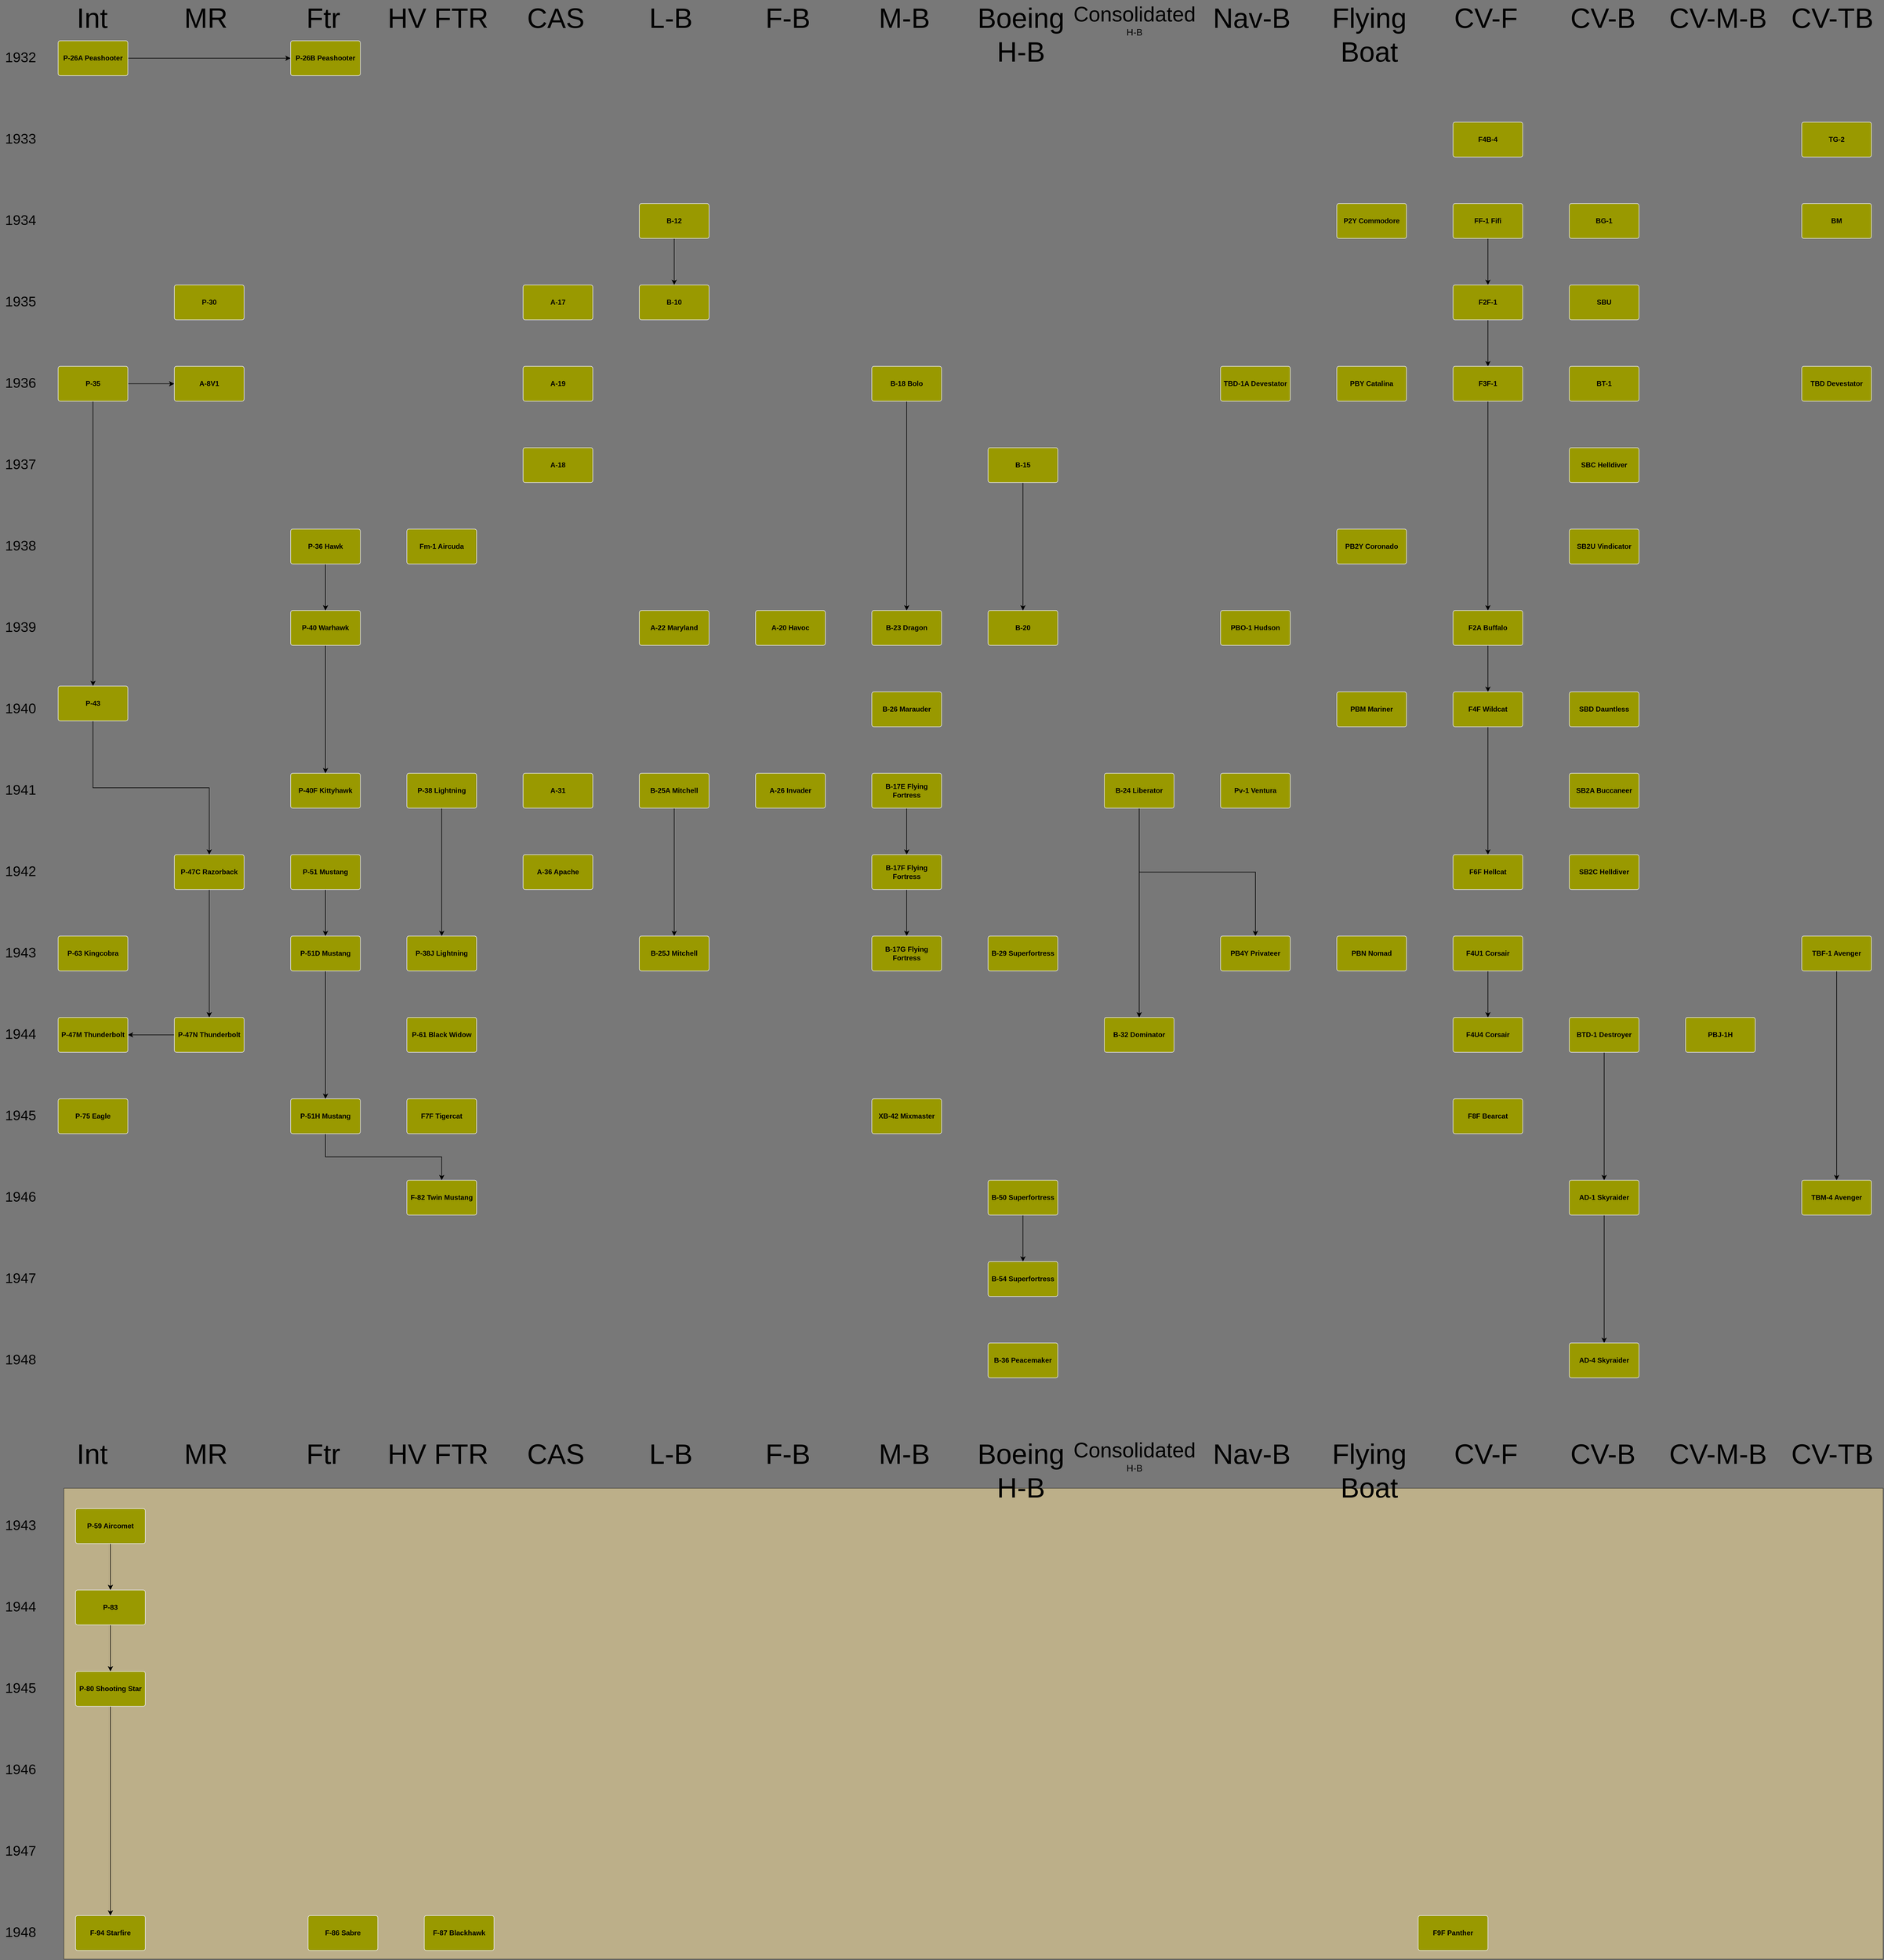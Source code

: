 <mxfile version="14.1.8" type="device"><diagram id="mo2ha_oXzPcmy4B55Pkt" name="Page-1"><mxGraphModel dx="1086" dy="966" grid="1" gridSize="10" guides="1" tooltips="1" connect="1" arrows="1" fold="1" page="1" pageScale="1" pageWidth="827" pageHeight="1169" background="#787878" math="0" shadow="0"><root><mxCell id="0"/><mxCell id="1" parent="0"/><mxCell id="sWSm4tRoCDuhGxG1UKcN-20" value="" style="edgeStyle=orthogonalEdgeStyle;rounded=0;orthogonalLoop=1;jettySize=auto;html=1;" parent="1" source="sWSm4tRoCDuhGxG1UKcN-1" target="sWSm4tRoCDuhGxG1UKcN-19" edge="1"><mxGeometry relative="1" as="geometry"/></mxCell><mxCell id="sWSm4tRoCDuhGxG1UKcN-120" value="" style="edgeStyle=orthogonalEdgeStyle;rounded=0;orthogonalLoop=1;jettySize=auto;html=1;" parent="1" source="sWSm4tRoCDuhGxG1UKcN-1" target="sWSm4tRoCDuhGxG1UKcN-119" edge="1"><mxGeometry relative="1" as="geometry"/></mxCell><mxCell id="sWSm4tRoCDuhGxG1UKcN-1" value="&lt;b&gt;P-35&lt;br&gt;&lt;/b&gt;" style="rounded=1;whiteSpace=wrap;html=1;arcSize=6;fillColor=#999900;strokeColor=#E6E6E6;" parent="1" vertex="1"><mxGeometry x="120" y="660.118" width="120" height="60" as="geometry"/></mxCell><mxCell id="sWSm4tRoCDuhGxG1UKcN-119" value="&lt;b&gt;A-8V1&lt;br&gt;&lt;/b&gt;" style="rounded=1;whiteSpace=wrap;html=1;arcSize=6;fillColor=#999900;strokeColor=#E6E6E6;" parent="1" vertex="1"><mxGeometry x="320" y="660.118" width="120" height="60" as="geometry"/></mxCell><mxCell id="sWSm4tRoCDuhGxG1UKcN-121" value="&lt;b&gt;P-30&lt;br&gt;&lt;/b&gt;" style="rounded=1;whiteSpace=wrap;html=1;arcSize=6;fillColor=#999900;strokeColor=#E6E6E6;" parent="1" vertex="1"><mxGeometry x="320" y="520.118" width="120" height="60" as="geometry"/></mxCell><mxCell id="sWSm4tRoCDuhGxG1UKcN-91" value="" style="edgeStyle=orthogonalEdgeStyle;rounded=0;orthogonalLoop=1;jettySize=auto;html=1;" parent="1" source="sWSm4tRoCDuhGxG1UKcN-88" target="sWSm4tRoCDuhGxG1UKcN-90" edge="1"><mxGeometry relative="1" as="geometry"/></mxCell><mxCell id="sWSm4tRoCDuhGxG1UKcN-88" value="&lt;b&gt;P-26A Peashooter&lt;br&gt;&lt;/b&gt;" style="rounded=1;whiteSpace=wrap;html=1;arcSize=6;fillColor=#999900;strokeColor=#E6E6E6;" parent="1" vertex="1"><mxGeometry x="120" y="100.118" width="120" height="60" as="geometry"/></mxCell><mxCell id="sWSm4tRoCDuhGxG1UKcN-90" value="&lt;b&gt;P-26B Peashooter&lt;/b&gt;&lt;b&gt;&lt;br&gt;&lt;/b&gt;" style="rounded=1;whiteSpace=wrap;html=1;arcSize=6;fillColor=#999900;strokeColor=#E6E6E6;" parent="1" vertex="1"><mxGeometry x="520" y="100.118" width="120" height="60" as="geometry"/></mxCell><mxCell id="sWSm4tRoCDuhGxG1UKcN-22" value="" style="edgeStyle=orthogonalEdgeStyle;rounded=0;orthogonalLoop=1;jettySize=auto;html=1;exitX=0.5;exitY=1;exitDx=0;exitDy=0;" parent="1" source="sWSm4tRoCDuhGxG1UKcN-19" target="sWSm4tRoCDuhGxG1UKcN-23" edge="1"><mxGeometry relative="1" as="geometry"/></mxCell><mxCell id="sWSm4tRoCDuhGxG1UKcN-19" value="&lt;b&gt;P-43&lt;br&gt;&lt;/b&gt;" style="rounded=1;whiteSpace=wrap;html=1;arcSize=6;fillColor=#999900;strokeColor=#E6E6E6;" parent="1" vertex="1"><mxGeometry x="120" y="1210.118" width="120" height="60" as="geometry"/></mxCell><mxCell id="sWSm4tRoCDuhGxG1UKcN-35" value="&lt;b&gt;P-63 Kingcobra&lt;br&gt;&lt;/b&gt;" style="rounded=1;whiteSpace=wrap;html=1;arcSize=6;fillColor=#999900;strokeColor=#E6E6E6;" parent="1" vertex="1"><mxGeometry x="120" y="1640.118" width="120" height="60" as="geometry"/></mxCell><mxCell id="sWSm4tRoCDuhGxG1UKcN-26" value="" style="edgeStyle=orthogonalEdgeStyle;rounded=0;orthogonalLoop=1;jettySize=auto;html=1;" parent="1" source="sWSm4tRoCDuhGxG1UKcN-23" target="sWSm4tRoCDuhGxG1UKcN-25" edge="1"><mxGeometry relative="1" as="geometry"/></mxCell><mxCell id="sWSm4tRoCDuhGxG1UKcN-23" value="&lt;b&gt;P-47C Razorback&lt;br&gt;&lt;/b&gt;" style="rounded=1;whiteSpace=wrap;html=1;arcSize=6;fillColor=#999900;strokeColor=#E6E6E6;" parent="1" vertex="1"><mxGeometry x="320" y="1500.118" width="120" height="60" as="geometry"/></mxCell><mxCell id="sWSm4tRoCDuhGxG1UKcN-63" style="edgeStyle=orthogonalEdgeStyle;rounded=0;orthogonalLoop=1;jettySize=auto;html=1;exitX=0.5;exitY=1;exitDx=0;exitDy=0;" parent="1" source="sWSm4tRoCDuhGxG1UKcN-39" target="sWSm4tRoCDuhGxG1UKcN-61" edge="1"><mxGeometry relative="1" as="geometry"/></mxCell><mxCell id="sWSm4tRoCDuhGxG1UKcN-39" value="&lt;b&gt;P-51H Mustang&lt;br&gt;&lt;/b&gt;" style="rounded=1;whiteSpace=wrap;html=1;arcSize=6;fillColor=#999900;strokeColor=#E6E6E6;" parent="1" vertex="1"><mxGeometry x="520" y="1920.118" width="120" height="60" as="geometry"/></mxCell><mxCell id="sWSm4tRoCDuhGxG1UKcN-64" value="&lt;b&gt;F7F Tigercat&lt;br&gt;&lt;/b&gt;" style="rounded=1;whiteSpace=wrap;html=1;arcSize=6;fillColor=#999900;strokeColor=#E6E6E6;" parent="1" vertex="1"><mxGeometry x="720" y="1920.118" width="120" height="60" as="geometry"/></mxCell><mxCell id="sWSm4tRoCDuhGxG1UKcN-66" value="&lt;b&gt;P-61 Black Widow&lt;br&gt;&lt;/b&gt;" style="rounded=1;whiteSpace=wrap;html=1;arcSize=6;fillColor=#999900;strokeColor=#E6E6E6;" parent="1" vertex="1"><mxGeometry x="720" y="1780.118" width="120" height="60" as="geometry"/></mxCell><mxCell id="sWSm4tRoCDuhGxG1UKcN-68" value="&lt;b&gt;P-38J&amp;nbsp;&lt;/b&gt;&lt;b&gt;Lightning&lt;/b&gt;&lt;b&gt;&lt;br&gt;&lt;/b&gt;" style="rounded=1;whiteSpace=wrap;html=1;arcSize=6;fillColor=#999900;strokeColor=#E6E6E6;" parent="1" vertex="1"><mxGeometry x="720" y="1640.118" width="120" height="60" as="geometry"/></mxCell><mxCell id="sWSm4tRoCDuhGxG1UKcN-72" style="edgeStyle=orthogonalEdgeStyle;rounded=0;orthogonalLoop=1;jettySize=auto;html=1;" parent="1" source="sWSm4tRoCDuhGxG1UKcN-70" target="sWSm4tRoCDuhGxG1UKcN-68" edge="1"><mxGeometry relative="1" as="geometry"/></mxCell><mxCell id="sWSm4tRoCDuhGxG1UKcN-70" value="&lt;b&gt;P-38 Lightning&lt;br&gt;&lt;/b&gt;" style="rounded=1;whiteSpace=wrap;html=1;arcSize=6;fillColor=#999900;strokeColor=#E6E6E6;" parent="1" vertex="1"><mxGeometry x="720" y="1360.118" width="120" height="60" as="geometry"/></mxCell><mxCell id="sWSm4tRoCDuhGxG1UKcN-134" value="&lt;b&gt;A-31&lt;br&gt;&lt;/b&gt;" style="rounded=1;whiteSpace=wrap;html=1;arcSize=6;fillColor=#999900;strokeColor=#E6E6E6;" parent="1" vertex="1"><mxGeometry x="920" y="1360.118" width="120" height="60" as="geometry"/></mxCell><mxCell id="sWSm4tRoCDuhGxG1UKcN-141" value="" style="edgeStyle=orthogonalEdgeStyle;rounded=0;orthogonalLoop=1;jettySize=auto;html=1;entryX=0.5;entryY=0;entryDx=0;entryDy=0;" parent="1" source="sWSm4tRoCDuhGxG1UKcN-138" target="sWSm4tRoCDuhGxG1UKcN-142" edge="1"><mxGeometry relative="1" as="geometry"><mxPoint x="1180.0" y="1500.118" as="targetPoint"/></mxGeometry></mxCell><mxCell id="sWSm4tRoCDuhGxG1UKcN-138" value="&lt;b&gt;B-25A Mitchell&lt;br&gt;&lt;/b&gt;" style="rounded=1;whiteSpace=wrap;html=1;arcSize=6;fillColor=#999900;strokeColor=#E6E6E6;" parent="1" vertex="1"><mxGeometry x="1120" y="1360.118" width="120" height="60" as="geometry"/></mxCell><mxCell id="sWSm4tRoCDuhGxG1UKcN-155" value="&lt;b&gt;A-26 Invader&lt;br&gt;&lt;/b&gt;" style="rounded=1;whiteSpace=wrap;html=1;arcSize=6;fillColor=#999900;strokeColor=#E6E6E6;" parent="1" vertex="1"><mxGeometry x="1320" y="1360.118" width="120" height="60" as="geometry"/></mxCell><mxCell id="sWSm4tRoCDuhGxG1UKcN-151" value="&lt;b&gt;A-22 Maryland&lt;br&gt;&lt;/b&gt;" style="rounded=1;whiteSpace=wrap;html=1;arcSize=6;fillColor=#999900;strokeColor=#E6E6E6;" parent="1" vertex="1"><mxGeometry x="1120" y="1080.118" width="120" height="60" as="geometry"/></mxCell><mxCell id="sWSm4tRoCDuhGxG1UKcN-153" value="&lt;b&gt;A-20 Havoc&lt;br&gt;&lt;/b&gt;" style="rounded=1;whiteSpace=wrap;html=1;arcSize=6;fillColor=#999900;strokeColor=#E6E6E6;" parent="1" vertex="1"><mxGeometry x="1320" y="1080.118" width="120" height="60" as="geometry"/></mxCell><mxCell id="sWSm4tRoCDuhGxG1UKcN-142" value="&lt;b&gt;B-25J Mitchell&lt;br&gt;&lt;/b&gt;" style="rounded=1;whiteSpace=wrap;html=1;arcSize=6;fillColor=#999900;strokeColor=#E6E6E6;" parent="1" vertex="1"><mxGeometry x="1120" y="1640.118" width="120" height="60" as="geometry"/></mxCell><mxCell id="sWSm4tRoCDuhGxG1UKcN-136" value="&lt;b&gt;A-36 Apache&lt;br&gt;&lt;/b&gt;" style="rounded=1;whiteSpace=wrap;html=1;arcSize=6;fillColor=#999900;strokeColor=#E6E6E6;" parent="1" vertex="1"><mxGeometry x="920" y="1500.118" width="120" height="60" as="geometry"/></mxCell><mxCell id="sWSm4tRoCDuhGxG1UKcN-61" value="&lt;b&gt;F-82 Twin Mustang&lt;br&gt;&lt;/b&gt;" style="rounded=1;whiteSpace=wrap;html=1;arcSize=6;fillColor=#999900;strokeColor=#E6E6E6;" parent="1" vertex="1"><mxGeometry x="720" y="2060.118" width="120" height="60" as="geometry"/></mxCell><mxCell id="sWSm4tRoCDuhGxG1UKcN-228" value="&lt;b&gt;B-36 Peacemaker&lt;br&gt;&lt;/b&gt;" style="rounded=1;whiteSpace=wrap;html=1;arcSize=6;fillColor=#999900;strokeColor=#E6E6E6;" parent="1" vertex="1"><mxGeometry x="1720" y="2340.118" width="120" height="60" as="geometry"/></mxCell><mxCell id="sWSm4tRoCDuhGxG1UKcN-231" value="" style="edgeStyle=orthogonalEdgeStyle;rounded=0;orthogonalLoop=1;jettySize=auto;html=1;" parent="1" source="sWSm4tRoCDuhGxG1UKcN-196" target="sWSm4tRoCDuhGxG1UKcN-230" edge="1"><mxGeometry relative="1" as="geometry"/></mxCell><mxCell id="sWSm4tRoCDuhGxG1UKcN-196" value="&lt;b&gt;B-50 Superfortress&lt;br&gt;&lt;/b&gt;" style="rounded=1;whiteSpace=wrap;html=1;arcSize=6;fillColor=#999900;strokeColor=#E6E6E6;" parent="1" vertex="1"><mxGeometry x="1720" y="2060.118" width="120" height="60" as="geometry"/></mxCell><mxCell id="sWSm4tRoCDuhGxG1UKcN-230" value="&lt;b&gt;B-54 Superfortress&lt;br&gt;&lt;/b&gt;" style="rounded=1;whiteSpace=wrap;html=1;arcSize=6;fillColor=#999900;strokeColor=#E6E6E6;" parent="1" vertex="1"><mxGeometry x="1720" y="2200.118" width="120" height="60" as="geometry"/></mxCell><mxCell id="sWSm4tRoCDuhGxG1UKcN-48" style="edgeStyle=orthogonalEdgeStyle;rounded=0;orthogonalLoop=1;jettySize=auto;html=1;" parent="1" source="sWSm4tRoCDuhGxG1UKcN-43" target="sWSm4tRoCDuhGxG1UKcN-39" edge="1"><mxGeometry relative="1" as="geometry"/></mxCell><mxCell id="sWSm4tRoCDuhGxG1UKcN-43" value="&lt;b&gt;P-51D Mustang&lt;br&gt;&lt;/b&gt;" style="rounded=1;whiteSpace=wrap;html=1;arcSize=6;fillColor=#999900;strokeColor=#E6E6E6;" parent="1" vertex="1"><mxGeometry x="520" y="1640.118" width="120" height="60" as="geometry"/></mxCell><mxCell id="sWSm4tRoCDuhGxG1UKcN-47" value="" style="edgeStyle=orthogonalEdgeStyle;rounded=0;orthogonalLoop=1;jettySize=auto;html=1;" parent="1" source="sWSm4tRoCDuhGxG1UKcN-45" target="sWSm4tRoCDuhGxG1UKcN-43" edge="1"><mxGeometry relative="1" as="geometry"/></mxCell><mxCell id="sWSm4tRoCDuhGxG1UKcN-45" value="&lt;b&gt;P-51 Mustang&lt;br&gt;&lt;/b&gt;" style="rounded=1;whiteSpace=wrap;html=1;arcSize=6;fillColor=#999900;strokeColor=#E6E6E6;" parent="1" vertex="1"><mxGeometry x="520" y="1500.118" width="120" height="60" as="geometry"/></mxCell><mxCell id="sWSm4tRoCDuhGxG1UKcN-49" value="&lt;b&gt;P-40F Kittyhawk&lt;br&gt;&lt;/b&gt;" style="rounded=1;whiteSpace=wrap;html=1;arcSize=6;fillColor=#999900;strokeColor=#E6E6E6;" parent="1" vertex="1"><mxGeometry x="520" y="1360.118" width="120" height="60" as="geometry"/></mxCell><mxCell id="sWSm4tRoCDuhGxG1UKcN-58" style="edgeStyle=orthogonalEdgeStyle;rounded=0;orthogonalLoop=1;jettySize=auto;html=1;" parent="1" source="sWSm4tRoCDuhGxG1UKcN-53" target="sWSm4tRoCDuhGxG1UKcN-49" edge="1"><mxGeometry relative="1" as="geometry"/></mxCell><mxCell id="sWSm4tRoCDuhGxG1UKcN-53" value="&lt;b&gt;P-40 Warhawk&lt;br&gt;&lt;/b&gt;" style="rounded=1;whiteSpace=wrap;html=1;arcSize=6;fillColor=#999900;strokeColor=#E6E6E6;" parent="1" vertex="1"><mxGeometry x="520" y="1080.118" width="120" height="60" as="geometry"/></mxCell><mxCell id="sWSm4tRoCDuhGxG1UKcN-57" value="" style="edgeStyle=orthogonalEdgeStyle;rounded=0;orthogonalLoop=1;jettySize=auto;html=1;" parent="1" source="sWSm4tRoCDuhGxG1UKcN-55" target="sWSm4tRoCDuhGxG1UKcN-53" edge="1"><mxGeometry relative="1" as="geometry"/></mxCell><mxCell id="sWSm4tRoCDuhGxG1UKcN-55" value="&lt;b&gt;P-36 Hawk&lt;br&gt;&lt;/b&gt;" style="rounded=1;whiteSpace=wrap;html=1;arcSize=6;fillColor=#999900;strokeColor=#E6E6E6;" parent="1" vertex="1"><mxGeometry x="520" y="940.118" width="120" height="60" as="geometry"/></mxCell><mxCell id="sWSm4tRoCDuhGxG1UKcN-123" value="&lt;b&gt;Fm-1 Aircuda&lt;br&gt;&lt;/b&gt;" style="rounded=1;whiteSpace=wrap;html=1;arcSize=6;fillColor=#999900;strokeColor=#E6E6E6;" parent="1" vertex="1"><mxGeometry x="720" y="940.118" width="120" height="60" as="geometry"/></mxCell><mxCell id="sWSm4tRoCDuhGxG1UKcN-128" value="&lt;b&gt;A-18&lt;br&gt;&lt;/b&gt;" style="rounded=1;whiteSpace=wrap;html=1;arcSize=6;fillColor=#999900;strokeColor=#E6E6E6;" parent="1" vertex="1"><mxGeometry x="920" y="800.118" width="120" height="60" as="geometry"/></mxCell><mxCell id="sWSm4tRoCDuhGxG1UKcN-130" value="&lt;b&gt;A-19&lt;br&gt;&lt;/b&gt;" style="rounded=1;whiteSpace=wrap;html=1;arcSize=6;fillColor=#999900;strokeColor=#E6E6E6;" parent="1" vertex="1"><mxGeometry x="920" y="660.118" width="120" height="60" as="geometry"/></mxCell><mxCell id="sWSm4tRoCDuhGxG1UKcN-132" value="&lt;b&gt;A-17&lt;br&gt;&lt;/b&gt;" style="rounded=1;whiteSpace=wrap;html=1;arcSize=6;fillColor=#999900;strokeColor=#E6E6E6;" parent="1" vertex="1"><mxGeometry x="920" y="520.118" width="120" height="60" as="geometry"/></mxCell><mxCell id="sWSm4tRoCDuhGxG1UKcN-144" value="&lt;b&gt;B-10&lt;br&gt;&lt;/b&gt;" style="rounded=1;whiteSpace=wrap;html=1;arcSize=6;fillColor=#999900;strokeColor=#E6E6E6;" parent="1" vertex="1"><mxGeometry x="1120" y="520.118" width="120" height="60" as="geometry"/></mxCell><mxCell id="sWSm4tRoCDuhGxG1UKcN-164" value="" style="edgeStyle=orthogonalEdgeStyle;rounded=0;orthogonalLoop=1;jettySize=auto;html=1;" parent="1" source="sWSm4tRoCDuhGxG1UKcN-161" target="sWSm4tRoCDuhGxG1UKcN-163" edge="1"><mxGeometry relative="1" as="geometry"/></mxCell><mxCell id="sWSm4tRoCDuhGxG1UKcN-161" value="&lt;b&gt;B-18 Bolo&lt;br&gt;&lt;/b&gt;" style="rounded=1;whiteSpace=wrap;html=1;arcSize=6;fillColor=#999900;strokeColor=#E6E6E6;" parent="1" vertex="1"><mxGeometry x="1520" y="660.118" width="120" height="60" as="geometry"/></mxCell><mxCell id="sWSm4tRoCDuhGxG1UKcN-163" value="&lt;b&gt;B-23 Dragon&lt;br&gt;&lt;/b&gt;" style="rounded=1;whiteSpace=wrap;html=1;arcSize=6;fillColor=#999900;strokeColor=#E6E6E6;" parent="1" vertex="1"><mxGeometry x="1520" y="1080.118" width="120" height="60" as="geometry"/></mxCell><mxCell id="sWSm4tRoCDuhGxG1UKcN-240" value="&lt;b&gt;B-20&lt;br&gt;&lt;/b&gt;" style="rounded=1;whiteSpace=wrap;html=1;arcSize=6;fillColor=#999900;strokeColor=#E6E6E6;" parent="1" vertex="1"><mxGeometry x="1720" y="1080.118" width="120" height="60" as="geometry"/></mxCell><mxCell id="sWSm4tRoCDuhGxG1UKcN-242" style="edgeStyle=orthogonalEdgeStyle;rounded=0;orthogonalLoop=1;jettySize=auto;html=1;" parent="1" source="sWSm4tRoCDuhGxG1UKcN-238" target="sWSm4tRoCDuhGxG1UKcN-240" edge="1"><mxGeometry relative="1" as="geometry"/></mxCell><mxCell id="sWSm4tRoCDuhGxG1UKcN-238" value="&lt;b&gt;B-15&lt;br&gt;&lt;/b&gt;" style="rounded=1;whiteSpace=wrap;html=1;arcSize=6;fillColor=#999900;strokeColor=#E6E6E6;" parent="1" vertex="1"><mxGeometry x="1720" y="800.118" width="120" height="60" as="geometry"/></mxCell><mxCell id="sWSm4tRoCDuhGxG1UKcN-165" value="&lt;b&gt;B-26 Marauder&lt;br&gt;&lt;/b&gt;" style="rounded=1;whiteSpace=wrap;html=1;arcSize=6;fillColor=#999900;strokeColor=#E6E6E6;" parent="1" vertex="1"><mxGeometry x="1520" y="1220.118" width="120" height="60" as="geometry"/></mxCell><mxCell id="sWSm4tRoCDuhGxG1UKcN-175" value="" style="edgeStyle=orthogonalEdgeStyle;rounded=0;orthogonalLoop=1;jettySize=auto;html=1;" parent="1" source="sWSm4tRoCDuhGxG1UKcN-167" target="sWSm4tRoCDuhGxG1UKcN-174" edge="1"><mxGeometry relative="1" as="geometry"/></mxCell><mxCell id="sWSm4tRoCDuhGxG1UKcN-167" value="&lt;b&gt;B-17E Flying Fortress&lt;br&gt;&lt;/b&gt;" style="rounded=1;whiteSpace=wrap;html=1;arcSize=6;fillColor=#999900;strokeColor=#E6E6E6;" parent="1" vertex="1"><mxGeometry x="1520" y="1360.118" width="120" height="60" as="geometry"/></mxCell><mxCell id="sWSm4tRoCDuhGxG1UKcN-193" style="edgeStyle=orthogonalEdgeStyle;rounded=0;orthogonalLoop=1;jettySize=auto;html=1;" parent="1" source="sWSm4tRoCDuhGxG1UKcN-191" target="sWSm4tRoCDuhGxG1UKcN-189" edge="1"><mxGeometry relative="1" as="geometry"/></mxCell><mxCell id="sWSm4tRoCDuhGxG1UKcN-202" style="edgeStyle=orthogonalEdgeStyle;rounded=0;orthogonalLoop=1;jettySize=auto;html=1;exitX=0.5;exitY=1;exitDx=0;exitDy=0;" parent="1" source="sWSm4tRoCDuhGxG1UKcN-191" target="sWSm4tRoCDuhGxG1UKcN-200" edge="1"><mxGeometry relative="1" as="geometry"/></mxCell><mxCell id="sWSm4tRoCDuhGxG1UKcN-191" value="&lt;b&gt;B-24 Liberator&lt;br&gt;&lt;/b&gt;" style="rounded=1;whiteSpace=wrap;html=1;arcSize=6;fillColor=#999900;strokeColor=#E6E6E6;" parent="1" vertex="1"><mxGeometry x="1920" y="1360.118" width="120" height="60" as="geometry"/></mxCell><mxCell id="sWSm4tRoCDuhGxG1UKcN-198" value="&lt;b&gt;Pv-1 Ventura&lt;br&gt;&lt;/b&gt;" style="rounded=1;whiteSpace=wrap;html=1;arcSize=6;fillColor=#999900;strokeColor=#E6E6E6;" parent="1" vertex="1"><mxGeometry x="2120" y="1360.118" width="120" height="60" as="geometry"/></mxCell><mxCell id="sWSm4tRoCDuhGxG1UKcN-207" value="&lt;b&gt;PBM Mariner&lt;br&gt;&lt;/b&gt;" style="rounded=1;whiteSpace=wrap;html=1;arcSize=6;fillColor=#999900;strokeColor=#E6E6E6;" parent="1" vertex="1"><mxGeometry x="2320" y="1220.118" width="120" height="60" as="geometry"/></mxCell><mxCell id="sWSm4tRoCDuhGxG1UKcN-215" value="&lt;b&gt;PB2Y Coronado&lt;br&gt;&lt;/b&gt;" style="rounded=1;whiteSpace=wrap;html=1;arcSize=6;fillColor=#999900;strokeColor=#E6E6E6;" parent="1" vertex="1"><mxGeometry x="2320" y="940.118" width="120" height="60" as="geometry"/></mxCell><mxCell id="sWSm4tRoCDuhGxG1UKcN-219" value="&lt;b&gt;PBY Catalina&lt;br&gt;&lt;/b&gt;" style="rounded=1;whiteSpace=wrap;html=1;arcSize=6;fillColor=#999900;strokeColor=#E6E6E6;" parent="1" vertex="1"><mxGeometry x="2320" y="660.118" width="120" height="60" as="geometry"/></mxCell><mxCell id="sWSm4tRoCDuhGxG1UKcN-245" value="&lt;b&gt;P2Y Commodore&lt;br&gt;&lt;/b&gt;" style="rounded=1;whiteSpace=wrap;html=1;arcSize=6;fillColor=#999900;strokeColor=#E6E6E6;" parent="1" vertex="1"><mxGeometry x="2320" y="380.118" width="120" height="60" as="geometry"/></mxCell><mxCell id="sWSm4tRoCDuhGxG1UKcN-249" value="&lt;b&gt;F4B-4&lt;br&gt;&lt;/b&gt;" style="rounded=1;whiteSpace=wrap;html=1;arcSize=6;fillColor=#999900;strokeColor=#E6E6E6;" parent="1" vertex="1"><mxGeometry x="2520" y="240.118" width="120" height="60" as="geometry"/></mxCell><mxCell id="sWSm4tRoCDuhGxG1UKcN-254" value="" style="edgeStyle=orthogonalEdgeStyle;rounded=0;orthogonalLoop=1;jettySize=auto;html=1;" parent="1" source="sWSm4tRoCDuhGxG1UKcN-251" target="sWSm4tRoCDuhGxG1UKcN-253" edge="1"><mxGeometry relative="1" as="geometry"/></mxCell><mxCell id="sWSm4tRoCDuhGxG1UKcN-251" value="&lt;b&gt;FF-1 Fifi&lt;br&gt;&lt;/b&gt;" style="rounded=1;whiteSpace=wrap;html=1;arcSize=6;fillColor=#999900;strokeColor=#E6E6E6;" parent="1" vertex="1"><mxGeometry x="2520" y="380.118" width="120" height="60" as="geometry"/></mxCell><mxCell id="sWSm4tRoCDuhGxG1UKcN-281" value="&lt;b&gt;BG-1&lt;br&gt;&lt;/b&gt;" style="rounded=1;whiteSpace=wrap;html=1;arcSize=6;fillColor=#999900;strokeColor=#E6E6E6;" parent="1" vertex="1"><mxGeometry x="2720" y="380.118" width="120" height="60" as="geometry"/></mxCell><mxCell id="sWSm4tRoCDuhGxG1UKcN-326" value="&lt;b&gt;BM&lt;br&gt;&lt;/b&gt;" style="rounded=1;whiteSpace=wrap;html=1;arcSize=6;fillColor=#999900;strokeColor=#E6E6E6;" parent="1" vertex="1"><mxGeometry x="3120" y="380.118" width="120" height="60" as="geometry"/></mxCell><mxCell id="sWSm4tRoCDuhGxG1UKcN-328" value="&lt;b&gt;TG-2&lt;br&gt;&lt;/b&gt;" style="rounded=1;whiteSpace=wrap;html=1;arcSize=6;fillColor=#999900;strokeColor=#E6E6E6;" parent="1" vertex="1"><mxGeometry x="3120" y="240.118" width="120" height="60" as="geometry"/></mxCell><mxCell id="sWSm4tRoCDuhGxG1UKcN-287" value="&lt;b&gt;SBU&lt;br&gt;&lt;/b&gt;" style="rounded=1;whiteSpace=wrap;html=1;arcSize=6;fillColor=#999900;strokeColor=#E6E6E6;" parent="1" vertex="1"><mxGeometry x="2720" y="520.118" width="120" height="60" as="geometry"/></mxCell><mxCell id="sWSm4tRoCDuhGxG1UKcN-289" value="&lt;b&gt;BT-1&lt;br&gt;&lt;/b&gt;" style="rounded=1;whiteSpace=wrap;html=1;arcSize=6;fillColor=#999900;strokeColor=#E6E6E6;" parent="1" vertex="1"><mxGeometry x="2720" y="660.118" width="120" height="60" as="geometry"/></mxCell><mxCell id="sWSm4tRoCDuhGxG1UKcN-322" value="&lt;b&gt;TBD Devestator&lt;br&gt;&lt;/b&gt;" style="rounded=1;whiteSpace=wrap;html=1;arcSize=6;fillColor=#999900;strokeColor=#E6E6E6;" parent="1" vertex="1"><mxGeometry x="3120" y="660.118" width="120" height="60" as="geometry"/></mxCell><mxCell id="sWSm4tRoCDuhGxG1UKcN-291" value="&lt;b&gt;SBC Helldiver&lt;br&gt;&lt;/b&gt;" style="rounded=1;whiteSpace=wrap;html=1;arcSize=6;fillColor=#999900;strokeColor=#E6E6E6;" parent="1" vertex="1"><mxGeometry x="2720" y="800.118" width="120" height="60" as="geometry"/></mxCell><mxCell id="sWSm4tRoCDuhGxG1UKcN-293" value="&lt;b&gt;SB2U Vindicator&lt;br&gt;&lt;/b&gt;" style="rounded=1;whiteSpace=wrap;html=1;arcSize=6;fillColor=#999900;strokeColor=#E6E6E6;" parent="1" vertex="1"><mxGeometry x="2720" y="940.118" width="120" height="60" as="geometry"/></mxCell><mxCell id="sWSm4tRoCDuhGxG1UKcN-295" value="&lt;b&gt;SBD Dauntless&lt;br&gt;&lt;/b&gt;" style="rounded=1;whiteSpace=wrap;html=1;arcSize=6;fillColor=#999900;strokeColor=#E6E6E6;" parent="1" vertex="1"><mxGeometry x="2720" y="1220.118" width="120" height="60" as="geometry"/></mxCell><mxCell id="sWSm4tRoCDuhGxG1UKcN-297" value="&lt;b&gt;SB2A Buccaneer&lt;br&gt;&lt;/b&gt;" style="rounded=1;whiteSpace=wrap;html=1;arcSize=6;fillColor=#999900;strokeColor=#E6E6E6;" parent="1" vertex="1"><mxGeometry x="2720" y="1360.118" width="120" height="60" as="geometry"/></mxCell><mxCell id="sWSm4tRoCDuhGxG1UKcN-299" value="&lt;b&gt;SB2C Helldiver&lt;br&gt;&lt;/b&gt;" style="rounded=1;whiteSpace=wrap;html=1;arcSize=6;fillColor=#999900;strokeColor=#E6E6E6;" parent="1" vertex="1"><mxGeometry x="2720" y="1500.118" width="120" height="60" as="geometry"/></mxCell><mxCell id="sWSm4tRoCDuhGxG1UKcN-256" value="" style="edgeStyle=orthogonalEdgeStyle;rounded=0;orthogonalLoop=1;jettySize=auto;html=1;" parent="1" source="sWSm4tRoCDuhGxG1UKcN-253" target="sWSm4tRoCDuhGxG1UKcN-255" edge="1"><mxGeometry relative="1" as="geometry"/></mxCell><mxCell id="sWSm4tRoCDuhGxG1UKcN-253" value="&lt;b&gt;F2F-1&lt;br&gt;&lt;/b&gt;" style="rounded=1;whiteSpace=wrap;html=1;arcSize=6;fillColor=#999900;strokeColor=#E6E6E6;" parent="1" vertex="1"><mxGeometry x="2520" y="520.118" width="120" height="60" as="geometry"/></mxCell><mxCell id="sWSm4tRoCDuhGxG1UKcN-258" value="" style="edgeStyle=orthogonalEdgeStyle;rounded=0;orthogonalLoop=1;jettySize=auto;html=1;" parent="1" source="sWSm4tRoCDuhGxG1UKcN-255" target="sWSm4tRoCDuhGxG1UKcN-257" edge="1"><mxGeometry relative="1" as="geometry"/></mxCell><mxCell id="sWSm4tRoCDuhGxG1UKcN-255" value="&lt;b&gt;F3F-1&lt;br&gt;&lt;/b&gt;" style="rounded=1;whiteSpace=wrap;html=1;arcSize=6;fillColor=#999900;strokeColor=#E6E6E6;" parent="1" vertex="1"><mxGeometry x="2520" y="660.118" width="120" height="60" as="geometry"/></mxCell><mxCell id="sWSm4tRoCDuhGxG1UKcN-260" value="" style="edgeStyle=orthogonalEdgeStyle;rounded=0;orthogonalLoop=1;jettySize=auto;html=1;" parent="1" source="sWSm4tRoCDuhGxG1UKcN-257" target="sWSm4tRoCDuhGxG1UKcN-259" edge="1"><mxGeometry relative="1" as="geometry"/></mxCell><mxCell id="sWSm4tRoCDuhGxG1UKcN-257" value="&lt;b&gt;F2A Buffalo&lt;br&gt;&lt;/b&gt;" style="rounded=1;whiteSpace=wrap;html=1;arcSize=6;fillColor=#999900;strokeColor=#E6E6E6;" parent="1" vertex="1"><mxGeometry x="2520" y="1080.118" width="120" height="60" as="geometry"/></mxCell><mxCell id="sWSm4tRoCDuhGxG1UKcN-262" value="" style="edgeStyle=orthogonalEdgeStyle;rounded=0;orthogonalLoop=1;jettySize=auto;html=1;" parent="1" source="sWSm4tRoCDuhGxG1UKcN-259" target="sWSm4tRoCDuhGxG1UKcN-261" edge="1"><mxGeometry relative="1" as="geometry"/></mxCell><mxCell id="sWSm4tRoCDuhGxG1UKcN-259" value="&lt;b&gt;F4F Wildcat&lt;br&gt;&lt;/b&gt;" style="rounded=1;whiteSpace=wrap;html=1;arcSize=6;fillColor=#999900;strokeColor=#E6E6E6;" parent="1" vertex="1"><mxGeometry x="2520" y="1220.118" width="120" height="60" as="geometry"/></mxCell><mxCell id="sWSm4tRoCDuhGxG1UKcN-261" value="&lt;b&gt;F6F Hellcat&lt;br&gt;&lt;/b&gt;" style="rounded=1;whiteSpace=wrap;html=1;arcSize=6;fillColor=#999900;strokeColor=#E6E6E6;" parent="1" vertex="1"><mxGeometry x="2520" y="1500.118" width="120" height="60" as="geometry"/></mxCell><mxCell id="sWSm4tRoCDuhGxG1UKcN-266" value="" style="edgeStyle=orthogonalEdgeStyle;rounded=0;orthogonalLoop=1;jettySize=auto;html=1;" parent="1" source="sWSm4tRoCDuhGxG1UKcN-263" target="sWSm4tRoCDuhGxG1UKcN-265" edge="1"><mxGeometry relative="1" as="geometry"/></mxCell><mxCell id="sWSm4tRoCDuhGxG1UKcN-263" value="&lt;b&gt;F4U1 Corsair&lt;br&gt;&lt;/b&gt;" style="rounded=1;whiteSpace=wrap;html=1;arcSize=6;fillColor=#999900;strokeColor=#E6E6E6;" parent="1" vertex="1"><mxGeometry x="2520" y="1640.118" width="120" height="60" as="geometry"/></mxCell><mxCell id="sWSm4tRoCDuhGxG1UKcN-265" value="&lt;b&gt;F4U4 Corsair&lt;br&gt;&lt;/b&gt;" style="rounded=1;whiteSpace=wrap;html=1;arcSize=6;fillColor=#999900;strokeColor=#E6E6E6;" parent="1" vertex="1"><mxGeometry x="2520" y="1780.118" width="120" height="60" as="geometry"/></mxCell><mxCell id="sWSm4tRoCDuhGxG1UKcN-314" style="edgeStyle=orthogonalEdgeStyle;rounded=0;orthogonalLoop=1;jettySize=auto;html=1;" parent="1" source="sWSm4tRoCDuhGxG1UKcN-301" target="sWSm4tRoCDuhGxG1UKcN-305" edge="1"><mxGeometry relative="1" as="geometry"/></mxCell><mxCell id="sWSm4tRoCDuhGxG1UKcN-301" value="&lt;b&gt;BTD-1 Destroyer&lt;br&gt;&lt;/b&gt;" style="rounded=1;whiteSpace=wrap;html=1;arcSize=6;fillColor=#999900;strokeColor=#E6E6E6;" parent="1" vertex="1"><mxGeometry x="2720" y="1780.118" width="120" height="60" as="geometry"/></mxCell><mxCell id="sWSm4tRoCDuhGxG1UKcN-307" value="&lt;b&gt;PBJ-1H&lt;br&gt;&lt;/b&gt;" style="rounded=1;whiteSpace=wrap;html=1;arcSize=6;fillColor=#999900;strokeColor=#E6E6E6;" parent="1" vertex="1"><mxGeometry x="2920" y="1780.118" width="120" height="60" as="geometry"/></mxCell><mxCell id="sWSm4tRoCDuhGxG1UKcN-319" style="edgeStyle=orthogonalEdgeStyle;rounded=0;orthogonalLoop=1;jettySize=auto;html=1;" parent="1" source="sWSm4tRoCDuhGxG1UKcN-317" target="sWSm4tRoCDuhGxG1UKcN-312" edge="1"><mxGeometry relative="1" as="geometry"/></mxCell><mxCell id="sWSm4tRoCDuhGxG1UKcN-317" value="&lt;b&gt;TBF-1 Avenger&lt;br&gt;&lt;/b&gt;" style="rounded=1;whiteSpace=wrap;html=1;arcSize=6;fillColor=#999900;strokeColor=#E6E6E6;" parent="1" vertex="1"><mxGeometry x="3120" y="1640.118" width="120" height="60" as="geometry"/></mxCell><mxCell id="sWSm4tRoCDuhGxG1UKcN-267" value="&lt;b&gt;F8F Bearcat&lt;br&gt;&lt;/b&gt;" style="rounded=1;whiteSpace=wrap;html=1;arcSize=6;fillColor=#999900;strokeColor=#E6E6E6;" parent="1" vertex="1"><mxGeometry x="2520" y="1920.118" width="120" height="60" as="geometry"/></mxCell><mxCell id="sWSm4tRoCDuhGxG1UKcN-366" value="" style="edgeStyle=orthogonalEdgeStyle;rounded=0;orthogonalLoop=1;jettySize=auto;html=1;" parent="1" source="sWSm4tRoCDuhGxG1UKcN-305" target="sWSm4tRoCDuhGxG1UKcN-365" edge="1"><mxGeometry relative="1" as="geometry"/></mxCell><mxCell id="sWSm4tRoCDuhGxG1UKcN-305" value="&lt;b&gt;AD-1 Skyraider&lt;br&gt;&lt;/b&gt;" style="rounded=1;whiteSpace=wrap;html=1;arcSize=6;fillColor=#999900;strokeColor=#E6E6E6;" parent="1" vertex="1"><mxGeometry x="2720" y="2060.118" width="120" height="60" as="geometry"/></mxCell><mxCell id="sWSm4tRoCDuhGxG1UKcN-365" value="&lt;b&gt;AD-4 Skyraider&lt;br&gt;&lt;/b&gt;" style="rounded=1;whiteSpace=wrap;html=1;arcSize=6;fillColor=#999900;strokeColor=#E6E6E6;" parent="1" vertex="1"><mxGeometry x="2720" y="2340.118" width="120" height="60" as="geometry"/></mxCell><mxCell id="sWSm4tRoCDuhGxG1UKcN-312" value="&lt;b&gt;TBM-4 Avenger&lt;br&gt;&lt;/b&gt;" style="rounded=1;whiteSpace=wrap;html=1;arcSize=6;fillColor=#999900;strokeColor=#E6E6E6;" parent="1" vertex="1"><mxGeometry x="3120" y="2060.118" width="120" height="60" as="geometry"/></mxCell><mxCell id="sWSm4tRoCDuhGxG1UKcN-221" value="&lt;b&gt;TBD-1A Devestator&lt;br&gt;&lt;/b&gt;" style="rounded=1;whiteSpace=wrap;html=1;arcSize=6;fillColor=#999900;strokeColor=#E6E6E6;" parent="1" vertex="1"><mxGeometry x="2120" y="660.118" width="120" height="60" as="geometry"/></mxCell><mxCell id="sWSm4tRoCDuhGxG1UKcN-211" value="&lt;b&gt;PBO-1 Hudson&lt;br&gt;&lt;/b&gt;" style="rounded=1;whiteSpace=wrap;html=1;arcSize=6;fillColor=#999900;strokeColor=#E6E6E6;" parent="1" vertex="1"><mxGeometry x="2120" y="1080.118" width="120" height="60" as="geometry"/></mxCell><mxCell id="sWSm4tRoCDuhGxG1UKcN-200" value="&lt;b&gt;PB4Y Privateer&lt;br&gt;&lt;/b&gt;" style="rounded=1;whiteSpace=wrap;html=1;arcSize=6;fillColor=#999900;strokeColor=#E6E6E6;" parent="1" vertex="1"><mxGeometry x="2120" y="1640.118" width="120" height="60" as="geometry"/></mxCell><mxCell id="sWSm4tRoCDuhGxG1UKcN-203" value="&lt;b&gt;PBN Nomad&lt;br&gt;&lt;/b&gt;" style="rounded=1;whiteSpace=wrap;html=1;arcSize=6;fillColor=#999900;strokeColor=#E6E6E6;" parent="1" vertex="1"><mxGeometry x="2320" y="1640.118" width="120" height="60" as="geometry"/></mxCell><mxCell id="sWSm4tRoCDuhGxG1UKcN-176" value="" style="edgeStyle=orthogonalEdgeStyle;rounded=0;orthogonalLoop=1;jettySize=auto;html=1;" parent="1" source="sWSm4tRoCDuhGxG1UKcN-174" target="sWSm4tRoCDuhGxG1UKcN-171" edge="1"><mxGeometry relative="1" as="geometry"/></mxCell><mxCell id="sWSm4tRoCDuhGxG1UKcN-174" value="&lt;b&gt;B-17F Flying Fortress&lt;br&gt;&lt;/b&gt;" style="rounded=1;whiteSpace=wrap;html=1;arcSize=6;fillColor=#999900;strokeColor=#E6E6E6;" parent="1" vertex="1"><mxGeometry x="1520" y="1500.118" width="120" height="60" as="geometry"/></mxCell><mxCell id="sWSm4tRoCDuhGxG1UKcN-171" value="&lt;b&gt;B-17G Flying Fortress&lt;br&gt;&lt;/b&gt;" style="rounded=1;whiteSpace=wrap;html=1;arcSize=6;fillColor=#999900;strokeColor=#E6E6E6;" parent="1" vertex="1"><mxGeometry x="1520" y="1640.118" width="120" height="60" as="geometry"/></mxCell><mxCell id="sWSm4tRoCDuhGxG1UKcN-187" value="&lt;b&gt;XB-42 Mixmaster&lt;br&gt;&lt;/b&gt;" style="rounded=1;whiteSpace=wrap;html=1;arcSize=6;fillColor=#999900;strokeColor=#E6E6E6;" parent="1" vertex="1"><mxGeometry x="1520" y="1920.118" width="120" height="60" as="geometry"/></mxCell><mxCell id="sWSm4tRoCDuhGxG1UKcN-179" value="&lt;b&gt;B-29 Superfortress&lt;br&gt;&lt;/b&gt;" style="rounded=1;whiteSpace=wrap;html=1;arcSize=6;fillColor=#999900;strokeColor=#E6E6E6;" parent="1" vertex="1"><mxGeometry x="1720" y="1640.118" width="120" height="60" as="geometry"/></mxCell><mxCell id="sWSm4tRoCDuhGxG1UKcN-189" value="&lt;b&gt;B-32 Dominator&lt;br&gt;&lt;/b&gt;" style="rounded=1;whiteSpace=wrap;html=1;arcSize=6;fillColor=#999900;strokeColor=#E6E6E6;" parent="1" vertex="1"><mxGeometry x="1920" y="1780.118" width="120" height="60" as="geometry"/></mxCell><mxCell id="sWSm4tRoCDuhGxG1UKcN-148" value="" style="edgeStyle=orthogonalEdgeStyle;rounded=0;orthogonalLoop=1;jettySize=auto;html=1;" parent="1" source="sWSm4tRoCDuhGxG1UKcN-146" target="sWSm4tRoCDuhGxG1UKcN-144" edge="1"><mxGeometry relative="1" as="geometry"/></mxCell><mxCell id="sWSm4tRoCDuhGxG1UKcN-146" value="&lt;b&gt;B-12&lt;br&gt;&lt;/b&gt;" style="rounded=1;whiteSpace=wrap;html=1;arcSize=6;fillColor=#999900;strokeColor=#E6E6E6;" parent="1" vertex="1"><mxGeometry x="1120" y="380.118" width="120" height="60" as="geometry"/></mxCell><mxCell id="sWSm4tRoCDuhGxG1UKcN-28" value="" style="edgeStyle=orthogonalEdgeStyle;rounded=0;orthogonalLoop=1;jettySize=auto;html=1;" parent="1" source="sWSm4tRoCDuhGxG1UKcN-25" target="sWSm4tRoCDuhGxG1UKcN-27" edge="1"><mxGeometry relative="1" as="geometry"/></mxCell><mxCell id="sWSm4tRoCDuhGxG1UKcN-25" value="&lt;b&gt;P-47N Thunderbolt&lt;br&gt;&lt;/b&gt;" style="rounded=1;whiteSpace=wrap;html=1;arcSize=6;fillColor=#999900;strokeColor=#E6E6E6;" parent="1" vertex="1"><mxGeometry x="320" y="1780.118" width="120" height="60" as="geometry"/></mxCell><mxCell id="sWSm4tRoCDuhGxG1UKcN-27" value="&lt;b&gt;P-47M Thunderbolt&lt;br&gt;&lt;/b&gt;" style="rounded=1;whiteSpace=wrap;html=1;arcSize=6;fillColor=#999900;strokeColor=#E6E6E6;" parent="1" vertex="1"><mxGeometry x="120" y="1780.118" width="120" height="60" as="geometry"/></mxCell><mxCell id="sWSm4tRoCDuhGxG1UKcN-117" value="&lt;b&gt;P-75 Eagle&lt;br&gt;&lt;/b&gt;" style="rounded=1;whiteSpace=wrap;html=1;arcSize=6;fillColor=#999900;strokeColor=#E6E6E6;" parent="1" vertex="1"><mxGeometry x="120" y="1920.118" width="120" height="60" as="geometry"/></mxCell><mxCell id="sWSm4tRoCDuhGxG1UKcN-2" value="&lt;font style=&quot;font-size: 24px&quot;&gt;1932&lt;/font&gt;" style="text;html=1;resizable=0;points=[];autosize=1;align=center;verticalAlign=middle;spacingTop=-4;fontSize=25;" parent="1" vertex="1"><mxGeometry x="20" y="115" width="70" height="30" as="geometry"/></mxCell><mxCell id="sWSm4tRoCDuhGxG1UKcN-3" value="&lt;font style=&quot;font-size: 24px&quot;&gt;1933&lt;/font&gt;" style="text;html=1;resizable=0;points=[];autosize=1;align=center;verticalAlign=middle;spacingTop=-4;fontSize=25;" parent="1" vertex="1"><mxGeometry x="20" y="255" width="70" height="30" as="geometry"/></mxCell><mxCell id="sWSm4tRoCDuhGxG1UKcN-4" value="&lt;font style=&quot;font-size: 24px&quot;&gt;1934&lt;/font&gt;" style="text;html=1;resizable=0;points=[];autosize=1;align=center;verticalAlign=middle;spacingTop=-4;fontSize=25;" parent="1" vertex="1"><mxGeometry x="20" y="395" width="70" height="30" as="geometry"/></mxCell><mxCell id="sWSm4tRoCDuhGxG1UKcN-5" value="&lt;font style=&quot;font-size: 24px&quot;&gt;1935&lt;/font&gt;" style="text;html=1;resizable=0;points=[];autosize=1;align=center;verticalAlign=middle;spacingTop=-4;fontSize=25;" parent="1" vertex="1"><mxGeometry x="20" y="535" width="70" height="30" as="geometry"/></mxCell><mxCell id="sWSm4tRoCDuhGxG1UKcN-6" value="&lt;font style=&quot;font-size: 24px&quot;&gt;1936&lt;/font&gt;" style="text;html=1;resizable=0;points=[];autosize=1;align=center;verticalAlign=middle;spacingTop=-4;fontSize=25;" parent="1" vertex="1"><mxGeometry x="20" y="675" width="70" height="30" as="geometry"/></mxCell><mxCell id="sWSm4tRoCDuhGxG1UKcN-7" value="&lt;font style=&quot;font-size: 24px&quot;&gt;1937&lt;/font&gt;" style="text;html=1;resizable=0;points=[];autosize=1;align=center;verticalAlign=middle;spacingTop=-4;fontSize=25;" parent="1" vertex="1"><mxGeometry x="20" y="815" width="70" height="30" as="geometry"/></mxCell><mxCell id="sWSm4tRoCDuhGxG1UKcN-8" value="&lt;font style=&quot;font-size: 24px&quot;&gt;1938&lt;/font&gt;" style="text;html=1;resizable=0;points=[];autosize=1;align=center;verticalAlign=middle;spacingTop=-4;fontSize=25;" parent="1" vertex="1"><mxGeometry x="20" y="955" width="70" height="30" as="geometry"/></mxCell><mxCell id="sWSm4tRoCDuhGxG1UKcN-9" value="&lt;font style=&quot;font-size: 24px&quot;&gt;1939&lt;/font&gt;" style="text;html=1;resizable=0;points=[];autosize=1;align=center;verticalAlign=middle;spacingTop=-4;fontSize=25;" parent="1" vertex="1"><mxGeometry x="20" y="1095" width="70" height="30" as="geometry"/></mxCell><mxCell id="sWSm4tRoCDuhGxG1UKcN-10" value="&lt;font style=&quot;font-size: 24px&quot;&gt;1940&lt;/font&gt;" style="text;html=1;resizable=0;points=[];autosize=1;align=center;verticalAlign=middle;spacingTop=-4;fontSize=25;" parent="1" vertex="1"><mxGeometry x="20" y="1235" width="70" height="30" as="geometry"/></mxCell><mxCell id="sWSm4tRoCDuhGxG1UKcN-11" value="&lt;font style=&quot;font-size: 24px&quot;&gt;1941&lt;/font&gt;" style="text;html=1;resizable=0;points=[];autosize=1;align=center;verticalAlign=middle;spacingTop=-4;fontSize=25;" parent="1" vertex="1"><mxGeometry x="20" y="1375" width="70" height="30" as="geometry"/></mxCell><mxCell id="sWSm4tRoCDuhGxG1UKcN-12" value="&lt;font style=&quot;font-size: 24px&quot;&gt;1942&lt;/font&gt;" style="text;html=1;resizable=0;points=[];autosize=1;align=center;verticalAlign=middle;spacingTop=-4;fontSize=25;" parent="1" vertex="1"><mxGeometry x="20" y="1515" width="70" height="30" as="geometry"/></mxCell><mxCell id="sWSm4tRoCDuhGxG1UKcN-13" value="&lt;font style=&quot;font-size: 24px&quot;&gt;1943&lt;br&gt;&lt;/font&gt;" style="text;html=1;resizable=0;points=[];autosize=1;align=center;verticalAlign=middle;spacingTop=-4;fontSize=25;" parent="1" vertex="1"><mxGeometry x="20" y="1655" width="70" height="30" as="geometry"/></mxCell><mxCell id="sWSm4tRoCDuhGxG1UKcN-14" value="&lt;font style=&quot;font-size: 24px&quot;&gt;1944&lt;/font&gt;" style="text;html=1;resizable=0;points=[];autosize=1;align=center;verticalAlign=middle;spacingTop=-4;fontSize=25;" parent="1" vertex="1"><mxGeometry x="20" y="1795" width="70" height="30" as="geometry"/></mxCell><mxCell id="sWSm4tRoCDuhGxG1UKcN-15" value="&lt;font style=&quot;font-size: 24px&quot;&gt;1945&lt;/font&gt;" style="text;html=1;resizable=0;points=[];autosize=1;align=center;verticalAlign=middle;spacingTop=-4;fontSize=25;" parent="1" vertex="1"><mxGeometry x="20" y="1935" width="70" height="30" as="geometry"/></mxCell><mxCell id="sWSm4tRoCDuhGxG1UKcN-16" value="&lt;font style=&quot;font-size: 24px&quot;&gt;1946&lt;/font&gt;" style="text;html=1;resizable=0;points=[];autosize=1;align=center;verticalAlign=middle;spacingTop=-4;fontSize=25;" parent="1" vertex="1"><mxGeometry x="20" y="2075" width="70" height="30" as="geometry"/></mxCell><mxCell id="sWSm4tRoCDuhGxG1UKcN-17" value="&lt;font style=&quot;font-size: 24px&quot;&gt;1947&lt;/font&gt;" style="text;html=1;resizable=0;points=[];autosize=1;align=center;verticalAlign=middle;spacingTop=-4;fontSize=25;" parent="1" vertex="1"><mxGeometry x="20" y="2215" width="70" height="30" as="geometry"/></mxCell><mxCell id="sWSm4tRoCDuhGxG1UKcN-18" value="&lt;font style=&quot;font-size: 24px&quot;&gt;1948&lt;/font&gt;" style="text;html=1;resizable=0;points=[];autosize=1;align=center;verticalAlign=middle;spacingTop=-4;fontSize=25;" parent="1" vertex="1"><mxGeometry x="20" y="2355" width="70" height="30" as="geometry"/></mxCell><mxCell id="sWSm4tRoCDuhGxG1UKcN-73" value="" style="rounded=0;whiteSpace=wrap;html=1;shadow=0;fillColor=#FFE599;opacity=50;perimeterSpacing=0;gradientColor=none;" parent="1" vertex="1"><mxGeometry x="130" y="2590" width="3130" height="810" as="geometry"/></mxCell><mxCell id="sWSm4tRoCDuhGxG1UKcN-75" value="&lt;font style=&quot;font-size: 24px&quot;&gt;1943&lt;br&gt;&lt;/font&gt;" style="text;html=1;resizable=0;points=[];autosize=1;align=center;verticalAlign=middle;spacingTop=-4;fontSize=25;" parent="1" vertex="1"><mxGeometry x="20" y="2640" width="70" height="30" as="geometry"/></mxCell><mxCell id="sWSm4tRoCDuhGxG1UKcN-76" value="&lt;font style=&quot;font-size: 24px&quot;&gt;1944&lt;/font&gt;" style="text;html=1;resizable=0;points=[];autosize=1;align=center;verticalAlign=middle;spacingTop=-4;fontSize=25;" parent="1" vertex="1"><mxGeometry x="20" y="2780" width="70" height="30" as="geometry"/></mxCell><mxCell id="sWSm4tRoCDuhGxG1UKcN-77" value="&lt;font style=&quot;font-size: 24px&quot;&gt;1945&lt;/font&gt;" style="text;html=1;resizable=0;points=[];autosize=1;align=center;verticalAlign=middle;spacingTop=-4;fontSize=25;" parent="1" vertex="1"><mxGeometry x="20" y="2920" width="70" height="30" as="geometry"/></mxCell><mxCell id="sWSm4tRoCDuhGxG1UKcN-78" value="&lt;font style=&quot;font-size: 24px&quot;&gt;1946&lt;/font&gt;" style="text;html=1;resizable=0;points=[];autosize=1;align=center;verticalAlign=middle;spacingTop=-4;fontSize=25;" parent="1" vertex="1"><mxGeometry x="20" y="3060" width="70" height="30" as="geometry"/></mxCell><mxCell id="sWSm4tRoCDuhGxG1UKcN-79" value="&lt;font style=&quot;font-size: 24px&quot;&gt;1947&lt;/font&gt;" style="text;html=1;resizable=0;points=[];autosize=1;align=center;verticalAlign=middle;spacingTop=-4;fontSize=25;" parent="1" vertex="1"><mxGeometry x="20" y="3200" width="70" height="30" as="geometry"/></mxCell><mxCell id="sWSm4tRoCDuhGxG1UKcN-80" value="&lt;font style=&quot;font-size: 24px&quot;&gt;1948&lt;/font&gt;" style="text;html=1;resizable=0;points=[];autosize=1;align=center;verticalAlign=middle;spacingTop=-4;fontSize=25;" parent="1" vertex="1"><mxGeometry x="20" y="3340" width="70" height="30" as="geometry"/></mxCell><mxCell id="sWSm4tRoCDuhGxG1UKcN-83" value="" style="edgeStyle=orthogonalEdgeStyle;rounded=0;orthogonalLoop=1;jettySize=auto;html=1;" parent="1" source="sWSm4tRoCDuhGxG1UKcN-81" target="sWSm4tRoCDuhGxG1UKcN-82" edge="1"><mxGeometry relative="1" as="geometry"/></mxCell><mxCell id="sWSm4tRoCDuhGxG1UKcN-81" value="&lt;b&gt;P-59 Aircomet&lt;br&gt;&lt;/b&gt;" style="rounded=1;whiteSpace=wrap;html=1;arcSize=6;fillColor=#999900;strokeColor=#E6E6E6;" parent="1" vertex="1"><mxGeometry x="150" y="2625.118" width="120" height="60" as="geometry"/></mxCell><mxCell id="sWSm4tRoCDuhGxG1UKcN-85" value="" style="edgeStyle=orthogonalEdgeStyle;rounded=0;orthogonalLoop=1;jettySize=auto;html=1;" parent="1" source="sWSm4tRoCDuhGxG1UKcN-82" target="sWSm4tRoCDuhGxG1UKcN-84" edge="1"><mxGeometry relative="1" as="geometry"/></mxCell><mxCell id="sWSm4tRoCDuhGxG1UKcN-82" value="&lt;b&gt;P-83&lt;br&gt;&lt;/b&gt;" style="rounded=1;whiteSpace=wrap;html=1;arcSize=6;fillColor=#999900;strokeColor=#E6E6E6;" parent="1" vertex="1"><mxGeometry x="150" y="2765.118" width="120" height="60" as="geometry"/></mxCell><mxCell id="sWSm4tRoCDuhGxG1UKcN-87" value="" style="edgeStyle=orthogonalEdgeStyle;rounded=0;orthogonalLoop=1;jettySize=auto;html=1;" parent="1" source="sWSm4tRoCDuhGxG1UKcN-84" target="sWSm4tRoCDuhGxG1UKcN-86" edge="1"><mxGeometry relative="1" as="geometry"/></mxCell><mxCell id="sWSm4tRoCDuhGxG1UKcN-84" value="&lt;b&gt;P-80 Shooting Star&lt;br&gt;&lt;/b&gt;" style="rounded=1;whiteSpace=wrap;html=1;arcSize=6;fillColor=#999900;strokeColor=#E6E6E6;" parent="1" vertex="1"><mxGeometry x="150" y="2905.118" width="120" height="60" as="geometry"/></mxCell><mxCell id="sWSm4tRoCDuhGxG1UKcN-86" value="&lt;b&gt;F-94 Starfire&lt;br&gt;&lt;/b&gt;" style="rounded=1;whiteSpace=wrap;html=1;arcSize=6;fillColor=#999900;strokeColor=#E6E6E6;" parent="1" vertex="1"><mxGeometry x="150" y="3325.118" width="120" height="60" as="geometry"/></mxCell><mxCell id="sWSm4tRoCDuhGxG1UKcN-104" value="&lt;b&gt;F-87 Blackhawk&lt;br&gt;&lt;/b&gt;" style="rounded=1;whiteSpace=wrap;html=1;arcSize=6;fillColor=#999900;strokeColor=#E6E6E6;" parent="1" vertex="1"><mxGeometry x="750" y="3325.118" width="120" height="60" as="geometry"/></mxCell><mxCell id="sWSm4tRoCDuhGxG1UKcN-367" value="&lt;b&gt;F-86 Sabre&lt;br&gt;&lt;/b&gt;" style="rounded=1;whiteSpace=wrap;html=1;arcSize=6;fillColor=#999900;strokeColor=#E6E6E6;" parent="1" vertex="1"><mxGeometry x="550" y="3325.118" width="120" height="60" as="geometry"/></mxCell><mxCell id="sWSm4tRoCDuhGxG1UKcN-92" value="&lt;font style=&quot;font-size: 48px&quot;&gt;Int&lt;/font&gt;" style="text;html=1;resizable=0;points=[];autosize=1;align=left;verticalAlign=top;spacingTop=-4;" parent="1" vertex="1"><mxGeometry x="150" y="30" width="70" height="30" as="geometry"/></mxCell><mxCell id="sWSm4tRoCDuhGxG1UKcN-94" value="&lt;font style=&quot;font-size: 48px&quot;&gt;MR&lt;/font&gt;" style="text;html=1;resizable=0;points=[];autosize=1;align=left;verticalAlign=top;spacingTop=-4;" parent="1" vertex="1"><mxGeometry x="335" y="30" width="90" height="30" as="geometry"/></mxCell><mxCell id="sWSm4tRoCDuhGxG1UKcN-98" value="&lt;font style=&quot;font-size: 48px&quot;&gt;Ftr&lt;/font&gt;" style="text;html=1;resizable=0;points=[];autosize=1;align=left;verticalAlign=top;spacingTop=-4;" parent="1" vertex="1"><mxGeometry x="545" y="30" width="70" height="30" as="geometry"/></mxCell><mxCell id="sWSm4tRoCDuhGxG1UKcN-110" value="&lt;font style=&quot;font-size: 48px&quot;&gt;HV FTR&lt;/font&gt;" style="text;html=1;resizable=0;points=[];autosize=1;align=left;verticalAlign=top;spacingTop=-4;" parent="1" vertex="1"><mxGeometry x="685" y="30" width="190" height="30" as="geometry"/></mxCell><mxCell id="sWSm4tRoCDuhGxG1UKcN-125" value="&lt;font style=&quot;font-size: 48px&quot;&gt;CAS&lt;/font&gt;" style="text;html=1;resizable=0;points=[];autosize=1;align=left;verticalAlign=top;spacingTop=-4;" parent="1" vertex="1"><mxGeometry x="925" y="30" width="110" height="30" as="geometry"/></mxCell><mxCell id="sWSm4tRoCDuhGxG1UKcN-269" value="&lt;font style=&quot;font-size: 48px&quot;&gt;L-B&lt;/font&gt;" style="text;html=1;resizable=0;points=[];autosize=1;align=left;verticalAlign=top;spacingTop=-4;" parent="1" vertex="1"><mxGeometry x="1135" y="30" width="90" height="30" as="geometry"/></mxCell><mxCell id="sWSm4tRoCDuhGxG1UKcN-272" value="&lt;font style=&quot;font-size: 48px&quot;&gt;F-B&lt;/font&gt;" style="text;html=1;resizable=0;points=[];autosize=1;align=left;verticalAlign=top;spacingTop=-4;" parent="1" vertex="1"><mxGeometry x="1335" y="30" width="90" height="30" as="geometry"/></mxCell><mxCell id="sWSm4tRoCDuhGxG1UKcN-273" value="&lt;font style=&quot;font-size: 48px&quot;&gt;M-B&lt;/font&gt;" style="text;html=1;resizable=0;points=[];autosize=1;align=left;verticalAlign=top;spacingTop=-4;" parent="1" vertex="1"><mxGeometry x="1530" y="30" width="100" height="30" as="geometry"/></mxCell><mxCell id="sWSm4tRoCDuhGxG1UKcN-274" value="&lt;div style=&quot;text-align: center&quot;&gt;&lt;span style=&quot;font-size: 48px&quot;&gt;Boeing&lt;/span&gt;&lt;/div&gt;&lt;font style=&quot;font-size: 48px&quot;&gt;&lt;div style=&quot;text-align: center&quot;&gt;&lt;span&gt;H-B&lt;/span&gt;&lt;/div&gt;&lt;/font&gt;" style="text;html=1;resizable=0;points=[];autosize=1;align=left;verticalAlign=top;spacingTop=-4;" parent="1" vertex="1"><mxGeometry x="1700" y="30" width="160" height="40" as="geometry"/></mxCell><mxCell id="sWSm4tRoCDuhGxG1UKcN-275" value="&lt;div style=&quot;text-align: center&quot;&gt;&lt;font style=&quot;font-size: 36px&quot;&gt;Consolidated&lt;/font&gt;&lt;/div&gt;&lt;font size=&quot;3&quot;&gt;&lt;div style=&quot;text-align: center&quot;&gt;H-B&lt;/div&gt;&lt;/font&gt;" style="text;html=1;resizable=0;points=[];autosize=1;align=left;verticalAlign=top;spacingTop=-4;" parent="1" vertex="1"><mxGeometry x="1865" y="30" width="230" height="40" as="geometry"/></mxCell><mxCell id="sWSm4tRoCDuhGxG1UKcN-276" value="&lt;div style=&quot;text-align: center&quot;&gt;&lt;span style=&quot;font-size: 48px&quot;&gt;Nav-B&lt;/span&gt;&lt;/div&gt;" style="text;html=1;resizable=0;points=[];autosize=1;align=left;verticalAlign=top;spacingTop=-4;" parent="1" vertex="1"><mxGeometry x="2105" y="30" width="150" height="30" as="geometry"/></mxCell><mxCell id="sWSm4tRoCDuhGxG1UKcN-277" value="&lt;div style=&quot;text-align: center&quot;&gt;&lt;span style=&quot;font-size: 48px&quot;&gt;Flying&lt;br&gt;Boat&lt;/span&gt;&lt;/div&gt;" style="text;html=1;resizable=0;points=[];autosize=1;align=left;verticalAlign=top;spacingTop=-4;" parent="1" vertex="1"><mxGeometry x="2310" y="30" width="140" height="50" as="geometry"/></mxCell><mxCell id="sWSm4tRoCDuhGxG1UKcN-280" value="&lt;div style=&quot;text-align: center&quot;&gt;&lt;span style=&quot;font-size: 48px&quot;&gt;CV-F&lt;/span&gt;&lt;/div&gt;" style="text;html=1;resizable=0;points=[];autosize=1;align=left;verticalAlign=top;spacingTop=-4;" parent="1" vertex="1"><mxGeometry x="2520" y="30" width="120" height="30" as="geometry"/></mxCell><mxCell id="sWSm4tRoCDuhGxG1UKcN-286" value="&lt;div style=&quot;text-align: center&quot;&gt;&lt;span style=&quot;font-size: 48px&quot;&gt;CV-B&lt;/span&gt;&lt;/div&gt;" style="text;html=1;resizable=0;points=[];autosize=1;align=left;verticalAlign=top;spacingTop=-4;" parent="1" vertex="1"><mxGeometry x="2720" y="30" width="130" height="30" as="geometry"/></mxCell><mxCell id="sWSm4tRoCDuhGxG1UKcN-309" value="&lt;div style=&quot;text-align: center&quot;&gt;&lt;span style=&quot;font-size: 48px&quot;&gt;CV-M-B&lt;/span&gt;&lt;/div&gt;" style="text;html=1;resizable=0;points=[];autosize=1;align=left;verticalAlign=top;spacingTop=-4;" parent="1" vertex="1"><mxGeometry x="2890" y="30" width="180" height="30" as="geometry"/></mxCell><mxCell id="sWSm4tRoCDuhGxG1UKcN-330" value="&lt;div style=&quot;text-align: center&quot;&gt;&lt;span style=&quot;font-size: 48px&quot;&gt;CV-TB&lt;/span&gt;&lt;/div&gt;" style="text;html=1;resizable=0;points=[];autosize=1;align=left;verticalAlign=top;spacingTop=-4;" parent="1" vertex="1"><mxGeometry x="3100" y="30" width="160" height="30" as="geometry"/></mxCell><mxCell id="sWSm4tRoCDuhGxG1UKcN-348" value="&lt;font style=&quot;font-size: 48px&quot;&gt;Int&lt;/font&gt;" style="text;html=1;resizable=0;points=[];autosize=1;align=left;verticalAlign=top;spacingTop=-4;" parent="1" vertex="1"><mxGeometry x="150" y="2500" width="70" height="30" as="geometry"/></mxCell><mxCell id="sWSm4tRoCDuhGxG1UKcN-349" value="&lt;font style=&quot;font-size: 48px&quot;&gt;MR&lt;/font&gt;" style="text;html=1;resizable=0;points=[];autosize=1;align=left;verticalAlign=top;spacingTop=-4;" parent="1" vertex="1"><mxGeometry x="335" y="2500" width="90" height="30" as="geometry"/></mxCell><mxCell id="sWSm4tRoCDuhGxG1UKcN-350" value="&lt;font style=&quot;font-size: 48px&quot;&gt;Ftr&lt;/font&gt;" style="text;html=1;resizable=0;points=[];autosize=1;align=left;verticalAlign=top;spacingTop=-4;" parent="1" vertex="1"><mxGeometry x="545" y="2500" width="70" height="30" as="geometry"/></mxCell><mxCell id="sWSm4tRoCDuhGxG1UKcN-351" value="&lt;font style=&quot;font-size: 48px&quot;&gt;HV FTR&lt;/font&gt;" style="text;html=1;resizable=0;points=[];autosize=1;align=left;verticalAlign=top;spacingTop=-4;" parent="1" vertex="1"><mxGeometry x="685" y="2500" width="190" height="30" as="geometry"/></mxCell><mxCell id="sWSm4tRoCDuhGxG1UKcN-352" value="&lt;font style=&quot;font-size: 48px&quot;&gt;CAS&lt;/font&gt;" style="text;html=1;resizable=0;points=[];autosize=1;align=left;verticalAlign=top;spacingTop=-4;" parent="1" vertex="1"><mxGeometry x="925" y="2500" width="110" height="30" as="geometry"/></mxCell><mxCell id="sWSm4tRoCDuhGxG1UKcN-353" value="&lt;font style=&quot;font-size: 48px&quot;&gt;L-B&lt;/font&gt;" style="text;html=1;resizable=0;points=[];autosize=1;align=left;verticalAlign=top;spacingTop=-4;" parent="1" vertex="1"><mxGeometry x="1135" y="2500" width="90" height="30" as="geometry"/></mxCell><mxCell id="sWSm4tRoCDuhGxG1UKcN-354" value="&lt;font style=&quot;font-size: 48px&quot;&gt;F-B&lt;/font&gt;" style="text;html=1;resizable=0;points=[];autosize=1;align=left;verticalAlign=top;spacingTop=-4;" parent="1" vertex="1"><mxGeometry x="1335" y="2500" width="90" height="30" as="geometry"/></mxCell><mxCell id="sWSm4tRoCDuhGxG1UKcN-355" value="&lt;font style=&quot;font-size: 48px&quot;&gt;M-B&lt;/font&gt;" style="text;html=1;resizable=0;points=[];autosize=1;align=left;verticalAlign=top;spacingTop=-4;" parent="1" vertex="1"><mxGeometry x="1530" y="2500" width="100" height="30" as="geometry"/></mxCell><mxCell id="sWSm4tRoCDuhGxG1UKcN-356" value="&lt;div style=&quot;text-align: center&quot;&gt;&lt;span style=&quot;font-size: 48px&quot;&gt;Boeing&lt;/span&gt;&lt;/div&gt;&lt;font style=&quot;font-size: 48px&quot;&gt;&lt;div style=&quot;text-align: center&quot;&gt;&lt;span&gt;H-B&lt;/span&gt;&lt;/div&gt;&lt;/font&gt;" style="text;html=1;resizable=0;points=[];autosize=1;align=left;verticalAlign=top;spacingTop=-4;" parent="1" vertex="1"><mxGeometry x="1700" y="2500" width="160" height="40" as="geometry"/></mxCell><mxCell id="sWSm4tRoCDuhGxG1UKcN-357" value="&lt;div style=&quot;text-align: center&quot;&gt;&lt;font style=&quot;font-size: 36px&quot;&gt;Consolidated&lt;/font&gt;&lt;/div&gt;&lt;font size=&quot;3&quot;&gt;&lt;div style=&quot;text-align: center&quot;&gt;H-B&lt;/div&gt;&lt;/font&gt;" style="text;html=1;resizable=0;points=[];autosize=1;align=left;verticalAlign=top;spacingTop=-4;" parent="1" vertex="1"><mxGeometry x="1865" y="2500" width="230" height="40" as="geometry"/></mxCell><mxCell id="sWSm4tRoCDuhGxG1UKcN-358" value="&lt;div style=&quot;text-align: center&quot;&gt;&lt;span style=&quot;font-size: 48px&quot;&gt;Nav-B&lt;/span&gt;&lt;/div&gt;" style="text;html=1;resizable=0;points=[];autosize=1;align=left;verticalAlign=top;spacingTop=-4;" parent="1" vertex="1"><mxGeometry x="2105" y="2500" width="150" height="30" as="geometry"/></mxCell><mxCell id="sWSm4tRoCDuhGxG1UKcN-359" value="&lt;div style=&quot;text-align: center&quot;&gt;&lt;span style=&quot;font-size: 48px&quot;&gt;Flying&lt;br&gt;Boat&lt;/span&gt;&lt;/div&gt;" style="text;html=1;resizable=0;points=[];autosize=1;align=left;verticalAlign=top;spacingTop=-4;" parent="1" vertex="1"><mxGeometry x="2310" y="2500" width="140" height="50" as="geometry"/></mxCell><mxCell id="sWSm4tRoCDuhGxG1UKcN-360" value="&lt;div style=&quot;text-align: center&quot;&gt;&lt;span style=&quot;font-size: 48px&quot;&gt;CV-F&lt;/span&gt;&lt;/div&gt;" style="text;html=1;resizable=0;points=[];autosize=1;align=left;verticalAlign=top;spacingTop=-4;" parent="1" vertex="1"><mxGeometry x="2520" y="2500" width="120" height="30" as="geometry"/></mxCell><mxCell id="sWSm4tRoCDuhGxG1UKcN-361" value="&lt;div style=&quot;text-align: center&quot;&gt;&lt;span style=&quot;font-size: 48px&quot;&gt;CV-B&lt;/span&gt;&lt;/div&gt;" style="text;html=1;resizable=0;points=[];autosize=1;align=left;verticalAlign=top;spacingTop=-4;" parent="1" vertex="1"><mxGeometry x="2720" y="2500" width="130" height="30" as="geometry"/></mxCell><mxCell id="sWSm4tRoCDuhGxG1UKcN-362" value="&lt;div style=&quot;text-align: center&quot;&gt;&lt;span style=&quot;font-size: 48px&quot;&gt;CV-M-B&lt;/span&gt;&lt;/div&gt;" style="text;html=1;resizable=0;points=[];autosize=1;align=left;verticalAlign=top;spacingTop=-4;" parent="1" vertex="1"><mxGeometry x="2890" y="2500" width="180" height="30" as="geometry"/></mxCell><mxCell id="sWSm4tRoCDuhGxG1UKcN-363" value="&lt;div style=&quot;text-align: center&quot;&gt;&lt;span style=&quot;font-size: 48px&quot;&gt;CV-TB&lt;/span&gt;&lt;/div&gt;" style="text;html=1;resizable=0;points=[];autosize=1;align=left;verticalAlign=top;spacingTop=-4;" parent="1" vertex="1"><mxGeometry x="3100" y="2500" width="160" height="30" as="geometry"/></mxCell><mxCell id="sWSm4tRoCDuhGxG1UKcN-364" value="&lt;b&gt;F9F Panther&lt;br&gt;&lt;/b&gt;" style="rounded=1;whiteSpace=wrap;html=1;arcSize=6;fillColor=#999900;strokeColor=#E6E6E6;" parent="1" vertex="1"><mxGeometry x="2460" y="3325.118" width="120" height="60" as="geometry"/></mxCell></root></mxGraphModel></diagram></mxfile>